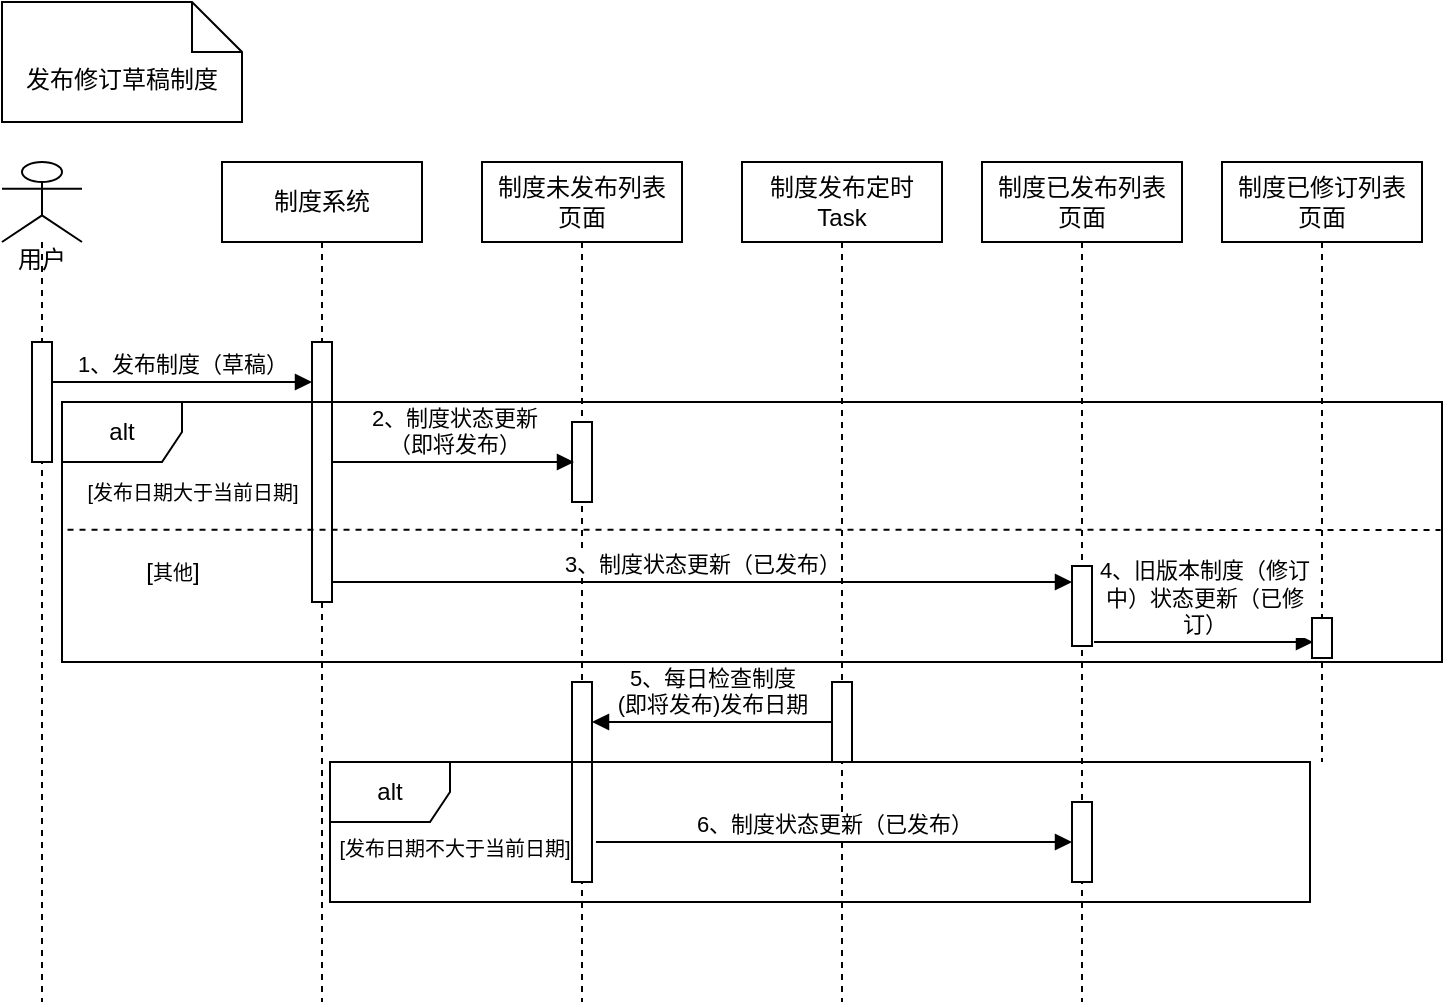 <mxfile version="24.7.1" type="github">
  <diagram name="第 1 页" id="mF1nou5ponUsJOA9iaHb">
    <mxGraphModel dx="1434" dy="746" grid="1" gridSize="10" guides="1" tooltips="1" connect="1" arrows="1" fold="1" page="1" pageScale="1" pageWidth="827" pageHeight="1169" math="0" shadow="0">
      <root>
        <mxCell id="0" />
        <mxCell id="1" parent="0" />
        <mxCell id="ACdGCAYhwhid7w9leYuw-1" value="发布修订草稿制度" style="shape=note2;boundedLbl=1;whiteSpace=wrap;html=1;size=25;verticalAlign=top;align=center;" vertex="1" parent="1">
          <mxGeometry x="80" y="40" width="120" height="60" as="geometry" />
        </mxCell>
        <mxCell id="ACdGCAYhwhid7w9leYuw-2" value="&amp;nbsp; &amp;nbsp; &amp;nbsp; &amp;nbsp; &amp;nbsp; &amp;nbsp; &amp;nbsp; &amp;nbsp; &amp;nbsp; &amp;nbsp; &amp;nbsp; &amp;nbsp; &amp;nbsp; &amp;nbsp; &amp;nbsp; &amp;nbsp; &amp;nbsp; &amp;nbsp; &amp;nbsp; &amp;nbsp; &amp;nbsp; &amp;nbsp; 用户" style="shape=umlLifeline;perimeter=lifelinePerimeter;whiteSpace=wrap;html=1;container=1;dropTarget=0;collapsible=0;recursiveResize=0;outlineConnect=0;portConstraint=eastwest;newEdgeStyle={&quot;curved&quot;:0,&quot;rounded&quot;:0};participant=umlActor;" vertex="1" parent="1">
          <mxGeometry x="80" y="120" width="40" height="420" as="geometry" />
        </mxCell>
        <mxCell id="ACdGCAYhwhid7w9leYuw-3" value="" style="html=1;points=[[0,0,0,0,5],[0,1,0,0,-5],[1,0,0,0,5],[1,1,0,0,-5]];perimeter=orthogonalPerimeter;outlineConnect=0;targetShapes=umlLifeline;portConstraint=eastwest;newEdgeStyle={&quot;curved&quot;:0,&quot;rounded&quot;:0};" vertex="1" parent="ACdGCAYhwhid7w9leYuw-2">
          <mxGeometry x="15" y="90" width="10" height="60" as="geometry" />
        </mxCell>
        <mxCell id="ACdGCAYhwhid7w9leYuw-4" value="制度系统" style="shape=umlLifeline;perimeter=lifelinePerimeter;whiteSpace=wrap;html=1;container=1;dropTarget=0;collapsible=0;recursiveResize=0;outlineConnect=0;portConstraint=eastwest;newEdgeStyle={&quot;curved&quot;:0,&quot;rounded&quot;:0};" vertex="1" parent="1">
          <mxGeometry x="190" y="120" width="100" height="420" as="geometry" />
        </mxCell>
        <mxCell id="ACdGCAYhwhid7w9leYuw-5" value="" style="html=1;points=[[0,0,0,0,5],[0,1,0,0,-5],[1,0,0,0,5],[1,1,0,0,-5]];perimeter=orthogonalPerimeter;outlineConnect=0;targetShapes=umlLifeline;portConstraint=eastwest;newEdgeStyle={&quot;curved&quot;:0,&quot;rounded&quot;:0};" vertex="1" parent="ACdGCAYhwhid7w9leYuw-4">
          <mxGeometry x="45" y="90" width="10" height="130" as="geometry" />
        </mxCell>
        <mxCell id="ACdGCAYhwhid7w9leYuw-6" value="1、发布制度（草稿）" style="html=1;verticalAlign=bottom;endArrow=block;curved=0;rounded=0;" edge="1" parent="1" source="ACdGCAYhwhid7w9leYuw-3" target="ACdGCAYhwhid7w9leYuw-5">
          <mxGeometry width="80" relative="1" as="geometry">
            <mxPoint x="110" y="230" as="sourcePoint" />
            <mxPoint x="190" y="230" as="targetPoint" />
            <Array as="points">
              <mxPoint x="170" y="230" />
            </Array>
          </mxGeometry>
        </mxCell>
        <mxCell id="ACdGCAYhwhid7w9leYuw-7" value="制度已发布列表&lt;div&gt;页面&lt;/div&gt;" style="shape=umlLifeline;perimeter=lifelinePerimeter;whiteSpace=wrap;html=1;container=1;dropTarget=0;collapsible=0;recursiveResize=0;outlineConnect=0;portConstraint=eastwest;newEdgeStyle={&quot;curved&quot;:0,&quot;rounded&quot;:0};" vertex="1" parent="1">
          <mxGeometry x="570" y="120" width="100" height="420" as="geometry" />
        </mxCell>
        <mxCell id="ACdGCAYhwhid7w9leYuw-8" value="" style="html=1;points=[[0,0,0,0,5],[0,1,0,0,-5],[1,0,0,0,5],[1,1,0,0,-5]];perimeter=orthogonalPerimeter;outlineConnect=0;targetShapes=umlLifeline;portConstraint=eastwest;newEdgeStyle={&quot;curved&quot;:0,&quot;rounded&quot;:0};" vertex="1" parent="ACdGCAYhwhid7w9leYuw-7">
          <mxGeometry x="45" y="202" width="10" height="40" as="geometry" />
        </mxCell>
        <mxCell id="ACdGCAYhwhid7w9leYuw-9" value="" style="html=1;points=[[0,0,0,0,5],[0,1,0,0,-5],[1,0,0,0,5],[1,1,0,0,-5]];perimeter=orthogonalPerimeter;outlineConnect=0;targetShapes=umlLifeline;portConstraint=eastwest;newEdgeStyle={&quot;curved&quot;:0,&quot;rounded&quot;:0};" vertex="1" parent="ACdGCAYhwhid7w9leYuw-7">
          <mxGeometry x="45" y="320" width="10" height="40" as="geometry" />
        </mxCell>
        <mxCell id="ACdGCAYhwhid7w9leYuw-10" value="制度未发布列表&lt;div&gt;页面&lt;/div&gt;" style="shape=umlLifeline;perimeter=lifelinePerimeter;whiteSpace=wrap;html=1;container=1;dropTarget=0;collapsible=0;recursiveResize=0;outlineConnect=0;portConstraint=eastwest;newEdgeStyle={&quot;curved&quot;:0,&quot;rounded&quot;:0};" vertex="1" parent="1">
          <mxGeometry x="320" y="120" width="100" height="420" as="geometry" />
        </mxCell>
        <mxCell id="ACdGCAYhwhid7w9leYuw-11" value="" style="html=1;points=[[0,0,0,0,5],[0,1,0,0,-5],[1,0,0,0,5],[1,1,0,0,-5]];perimeter=orthogonalPerimeter;outlineConnect=0;targetShapes=umlLifeline;portConstraint=eastwest;newEdgeStyle={&quot;curved&quot;:0,&quot;rounded&quot;:0};" vertex="1" parent="ACdGCAYhwhid7w9leYuw-10">
          <mxGeometry x="45" y="130" width="10" height="40" as="geometry" />
        </mxCell>
        <mxCell id="ACdGCAYhwhid7w9leYuw-12" value="" style="html=1;points=[[0,0,0,0,5],[0,1,0,0,-5],[1,0,0,0,5],[1,1,0,0,-5]];perimeter=orthogonalPerimeter;outlineConnect=0;targetShapes=umlLifeline;portConstraint=eastwest;newEdgeStyle={&quot;curved&quot;:0,&quot;rounded&quot;:0};" vertex="1" parent="ACdGCAYhwhid7w9leYuw-10">
          <mxGeometry x="45" y="260" width="10" height="100" as="geometry" />
        </mxCell>
        <mxCell id="ACdGCAYhwhid7w9leYuw-13" value="alt" style="shape=umlFrame;whiteSpace=wrap;html=1;pointerEvents=0;" vertex="1" parent="1">
          <mxGeometry x="110" y="240" width="690" height="130" as="geometry" />
        </mxCell>
        <mxCell id="ACdGCAYhwhid7w9leYuw-14" value="2、制度状态更新&lt;div&gt;（即将发布）&lt;/div&gt;" style="html=1;verticalAlign=bottom;endArrow=block;curved=0;rounded=0;" edge="1" parent="1" source="ACdGCAYhwhid7w9leYuw-5">
          <mxGeometry x="0.007" width="80" relative="1" as="geometry">
            <mxPoint x="251" y="270" as="sourcePoint" />
            <mxPoint x="366" y="270" as="targetPoint" />
            <mxPoint as="offset" />
          </mxGeometry>
        </mxCell>
        <mxCell id="ACdGCAYhwhid7w9leYuw-15" value="3、制度状态更新（已发布）" style="html=1;verticalAlign=bottom;endArrow=block;curved=0;rounded=0;" edge="1" parent="1" source="ACdGCAYhwhid7w9leYuw-5">
          <mxGeometry width="80" relative="1" as="geometry">
            <mxPoint x="250" y="330" as="sourcePoint" />
            <mxPoint x="615" y="330" as="targetPoint" />
          </mxGeometry>
        </mxCell>
        <mxCell id="ACdGCAYhwhid7w9leYuw-16" value="" style="endArrow=none;dashed=1;html=1;rounded=0;exitX=0.004;exitY=0.491;exitDx=0;exitDy=0;exitPerimeter=0;entryX=0.999;entryY=0.492;entryDx=0;entryDy=0;entryPerimeter=0;" edge="1" parent="1" source="ACdGCAYhwhid7w9leYuw-13" target="ACdGCAYhwhid7w9leYuw-13">
          <mxGeometry width="50" height="50" relative="1" as="geometry">
            <mxPoint x="250" y="304.5" as="sourcePoint" />
            <mxPoint x="728" y="299" as="targetPoint" />
          </mxGeometry>
        </mxCell>
        <mxCell id="ACdGCAYhwhid7w9leYuw-17" value="&lt;font style=&quot;font-size: 10px;&quot;&gt;[发布日期大于当前日期]&lt;/font&gt;" style="text;html=1;align=center;verticalAlign=middle;resizable=0;points=[];autosize=1;strokeColor=none;fillColor=none;" vertex="1" parent="1">
          <mxGeometry x="110" y="270" width="130" height="30" as="geometry" />
        </mxCell>
        <mxCell id="ACdGCAYhwhid7w9leYuw-18" value="[&lt;font style=&quot;font-size: 10px;&quot;&gt;其他&lt;/font&gt;]" style="text;html=1;align=center;verticalAlign=middle;resizable=0;points=[];autosize=1;strokeColor=none;fillColor=none;" vertex="1" parent="1">
          <mxGeometry x="140" y="310" width="50" height="30" as="geometry" />
        </mxCell>
        <mxCell id="ACdGCAYhwhid7w9leYuw-19" value="制度发布定时&lt;div&gt;Task&lt;/div&gt;" style="shape=umlLifeline;perimeter=lifelinePerimeter;whiteSpace=wrap;html=1;container=1;dropTarget=0;collapsible=0;recursiveResize=0;outlineConnect=0;portConstraint=eastwest;newEdgeStyle={&quot;curved&quot;:0,&quot;rounded&quot;:0};" vertex="1" parent="1">
          <mxGeometry x="450" y="120" width="100" height="420" as="geometry" />
        </mxCell>
        <mxCell id="ACdGCAYhwhid7w9leYuw-20" value="" style="html=1;points=[[0,0,0,0,5],[0,1,0,0,-5],[1,0,0,0,5],[1,1,0,0,-5]];perimeter=orthogonalPerimeter;outlineConnect=0;targetShapes=umlLifeline;portConstraint=eastwest;newEdgeStyle={&quot;curved&quot;:0,&quot;rounded&quot;:0};" vertex="1" parent="ACdGCAYhwhid7w9leYuw-19">
          <mxGeometry x="45" y="260" width="10" height="40" as="geometry" />
        </mxCell>
        <mxCell id="ACdGCAYhwhid7w9leYuw-21" value="5、每日检查制度&lt;div&gt;(即将发布)发布日期&lt;/div&gt;" style="html=1;verticalAlign=bottom;endArrow=block;curved=0;rounded=0;" edge="1" parent="1" source="ACdGCAYhwhid7w9leYuw-20" target="ACdGCAYhwhid7w9leYuw-12">
          <mxGeometry width="80" relative="1" as="geometry">
            <mxPoint x="540" y="410" as="sourcePoint" />
            <mxPoint x="450" y="410" as="targetPoint" />
            <mxPoint as="offset" />
          </mxGeometry>
        </mxCell>
        <mxCell id="ACdGCAYhwhid7w9leYuw-22" value="6、制度状态更新（已发布）" style="html=1;verticalAlign=bottom;endArrow=block;curved=0;rounded=0;exitX=1.007;exitY=0.4;exitDx=0;exitDy=0;exitPerimeter=0;" edge="1" parent="1" target="ACdGCAYhwhid7w9leYuw-9" source="ACdGCAYhwhid7w9leYuw-24">
          <mxGeometry width="80" relative="1" as="geometry">
            <mxPoint x="440" y="460" as="sourcePoint" />
            <mxPoint x="520" y="460" as="targetPoint" />
          </mxGeometry>
        </mxCell>
        <mxCell id="ACdGCAYhwhid7w9leYuw-23" value="alt" style="shape=umlFrame;whiteSpace=wrap;html=1;pointerEvents=0;" vertex="1" parent="1">
          <mxGeometry x="244" y="420" width="490" height="70" as="geometry" />
        </mxCell>
        <mxCell id="ACdGCAYhwhid7w9leYuw-24" value="&lt;span style=&quot;font-size: 10px;&quot;&gt;[发布日期不大于当前日期]&lt;/span&gt;" style="text;html=1;align=center;verticalAlign=middle;resizable=0;points=[];autosize=1;strokeColor=none;fillColor=none;" vertex="1" parent="1">
          <mxGeometry x="236" y="448" width="140" height="30" as="geometry" />
        </mxCell>
        <mxCell id="ACdGCAYhwhid7w9leYuw-26" value="制度已修订列表&lt;div&gt;页面&lt;/div&gt;" style="shape=umlLifeline;perimeter=lifelinePerimeter;whiteSpace=wrap;html=1;container=1;dropTarget=0;collapsible=0;recursiveResize=0;outlineConnect=0;portConstraint=eastwest;newEdgeStyle={&quot;curved&quot;:0,&quot;rounded&quot;:0};" vertex="1" parent="1">
          <mxGeometry x="690" y="120" width="100" height="300" as="geometry" />
        </mxCell>
        <mxCell id="ACdGCAYhwhid7w9leYuw-28" value="" style="html=1;points=[[0,0,0,0,5],[0,1,0,0,-5],[1,0,0,0,5],[1,1,0,0,-5]];perimeter=orthogonalPerimeter;outlineConnect=0;targetShapes=umlLifeline;portConstraint=eastwest;newEdgeStyle={&quot;curved&quot;:0,&quot;rounded&quot;:0};" vertex="1" parent="ACdGCAYhwhid7w9leYuw-26">
          <mxGeometry x="45" y="228" width="10" height="20" as="geometry" />
        </mxCell>
        <mxCell id="ACdGCAYhwhid7w9leYuw-27" value="4、旧版本制度（修订&lt;div&gt;中）状态更新（已修&lt;/div&gt;&lt;div&gt;订）&lt;/div&gt;" style="html=1;verticalAlign=bottom;endArrow=block;curved=0;rounded=0;" edge="1" parent="1">
          <mxGeometry width="80" relative="1" as="geometry">
            <mxPoint x="626" y="360" as="sourcePoint" />
            <mxPoint x="735.5" y="360" as="targetPoint" />
          </mxGeometry>
        </mxCell>
      </root>
    </mxGraphModel>
  </diagram>
</mxfile>
